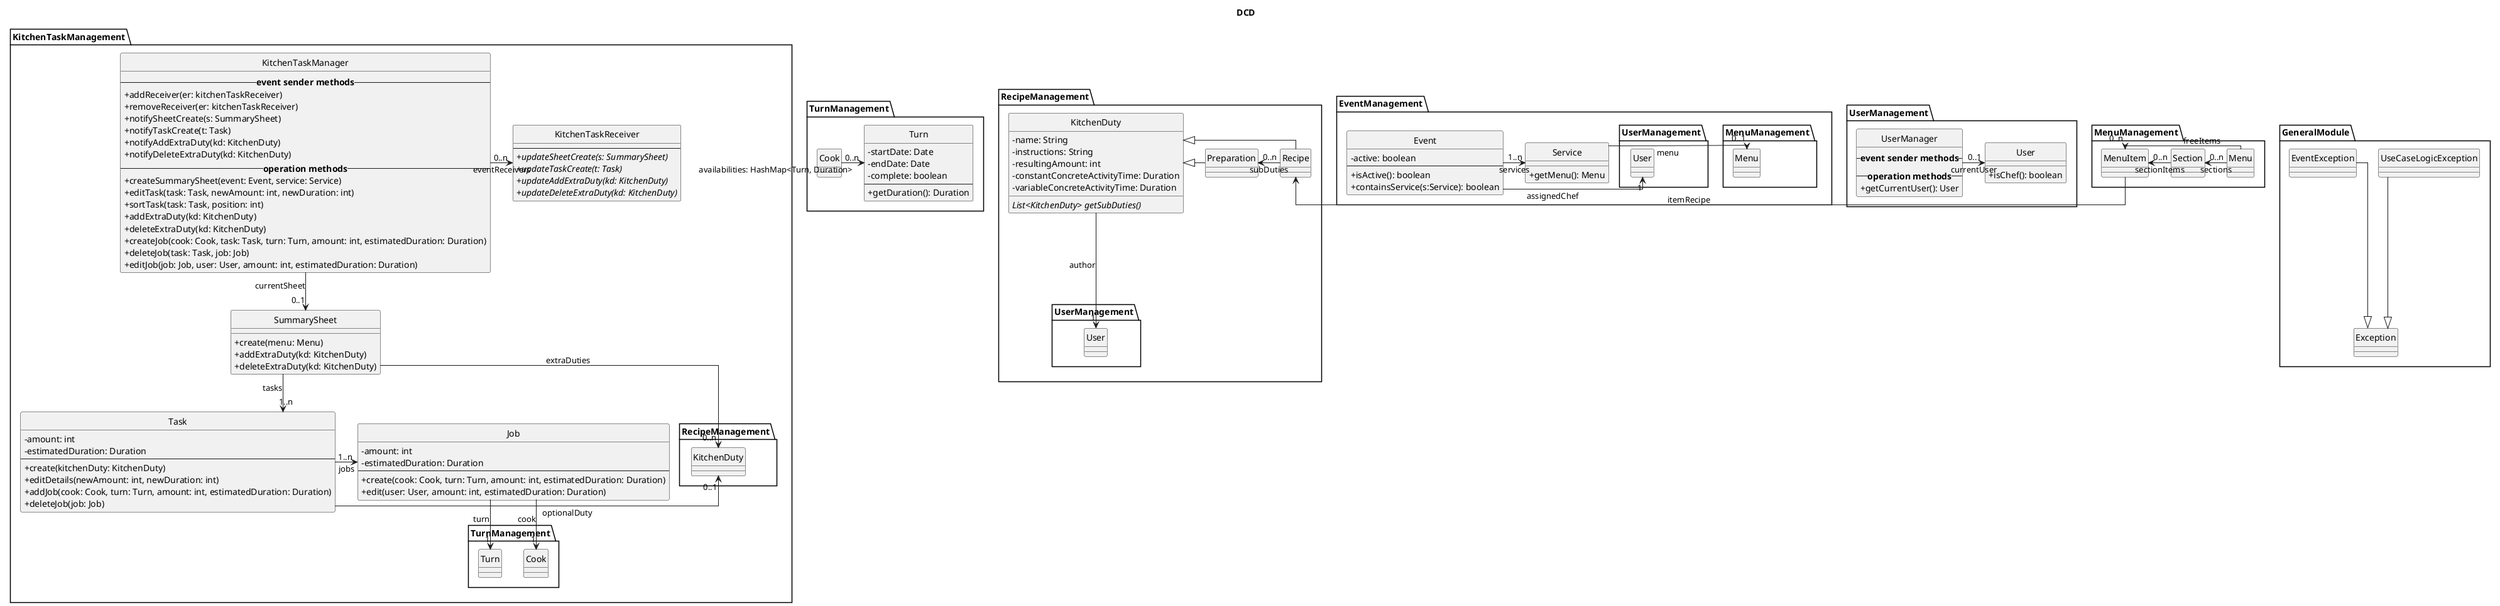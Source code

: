 @startuml Gestire Compiti Cucina
skinparam Style strictuml
skinparam classAttributeIconSize 0
skinparam linetype polyline
skinparam linetype ortho
' skinparam Padding 8

title DCD

namespace KitchenTaskManagement {
    ' GRASP Controller
    class KitchenTaskManager{
        --<b>event sender methods</b>--
        +addReceiver(er: kitchenTaskReceiver)
        +removeReceiver(er: kitchenTaskReceiver)
        +notifySheetCreate(s: SummarySheet)
        +notifyTaskCreate(t: Task)
        +notifyAddExtraDuty(kd: KitchenDuty)
        +notifyDeleteExtraDuty(kd: KitchenDuty)
        --<b>operation methods</b>--
        + createSummarySheet(event: Event, service: Service)
        + editTask(task: Task, newAmount: int, newDuration: int)
        + sortTask(task: Task, position: int)
        + addExtraDuty(kd: KitchenDuty)
        + deleteExtraDuty(kd: KitchenDuty)
        + createJob(cook: Cook, task: Task, turn: Turn, amount: int, estimatedDuration: Duration)
        + deleteJob(task: Task, job: Job)
        + editJob(job: Job, user: User, amount: int, estimatedDuration: Duration)
    }

    class KitchenTaskReceiver{
        --
        +<i>updateSheetCreate(s: SummarySheet)</i>
        +<i>updateTaskCreate(t: Task)</i>
        +<i>updateAddExtraDuty(kd: KitchenDuty)</i>
        +<i>updateDeleteExtraDuty(kd: KitchenDuty)</i>
    }

    ' Compito
    class Task{
        - amount: int
        - estimatedDuration: Duration
        --
        + create(kitchenDuty: KitchenDuty)
        + editDetails(newAmount: int, newDuration: int)
        + addJob(cook: Cook, turn: Turn, amount: int, estimatedDuration: Duration)
        + deleteJob(job: Job)
    }

    ' Foglio Riepilogativo
    class SummarySheet {
        + create(menu: Menu)
        + addExtraDuty(kd: KitchenDuty)
        + deleteExtraDuty(kd: KitchenDuty)        
    }

    KitchenTaskManager --> "0..1" SummarySheet: currentSheet
    KitchenTaskManager -> "0..n" KitchenTaskReceiver: eventReceivers
    SummarySheet --> "1..n" Task: tasks
    SummarySheet --> "0..n" RecipeManagement.KitchenDuty: extraDuties
    Task -> "1..n" Job: jobs
    Task -left-> "0..1" RecipeManagement.KitchenDuty: optionalDuty


    ' Incarico
    class Job {
        - amount: int
        - estimatedDuration: Duration
        --
        + create(cook: Cook, turn: Turn, amount: int, estimatedDuration: Duration)
        + edit(user: User, amount: int, estimatedDuration: Duration)
    }

    Job --> "1"  TurnManagement.Cook: cook
    Job --> "1" TurnManagement.Turn: turn
}

'prova

namespace TurnManagement {
    class Cook

    class Turn {
        - startDate: Date
        - endDate: Date
        - complete: boolean
        --
        + getDuration(): Duration
    }

    Cook -> "0..n" Turn: availabilities: HashMap<Turn, Duration>
}

namespace RecipeManagement {
    class KitchenDuty {
        - name: String
        - instructions: String
        - resultingAmount: int
        - constantConcreteActivityTime: Duration
        - variableConcreteActivityTime: Duration
        {abstract} List<KitchenDuty> getSubDuties()
    }
    KitchenDuty --> "1" UserManagement.User: author

    class Recipe {

    }

    class Preparation{

    }

    Recipe -left|> KitchenDuty
    Preparation -left|> KitchenDuty
    Recipe -up> "0..n" Preparation: subDuties
}

namespace EventManagement {
    class Service {
        + getMenu(): Menu
    }
    Service -up> "0..1" MenuManagement.Menu: menu

    class Event {
        - active: boolean
        --
        + isActive(): boolean
        + containsService(s:Service): boolean
    }
    Event -> "1..n" Service: "services"
    Event -left> "1" UserManagement.User: "assignedChef"

}

namespace UserManagement {
    class User {
        + isChef(): boolean
    }

    class UserManager {
        --<b>event sender methods</b>--
        --<b>operation methods</b>--
        +getCurrentUser(): User
    }

    UserManager -> "0..1" User: currentUser
}

namespace MenuManagement {
    class Menu
    class Section
    class MenuItem

    Menu -left> "0..n" Section: sections
    Menu -> "0..n" MenuItem: freeItems
    Section -left> "0..n" MenuItem: sectionItems

    MenuItem -> RecipeManagement.Recipe: itemRecipe
}

namespace GeneralModule {
    UseCaseLogicException --|> Exception
    EventException --|> Exception


}

@enduml